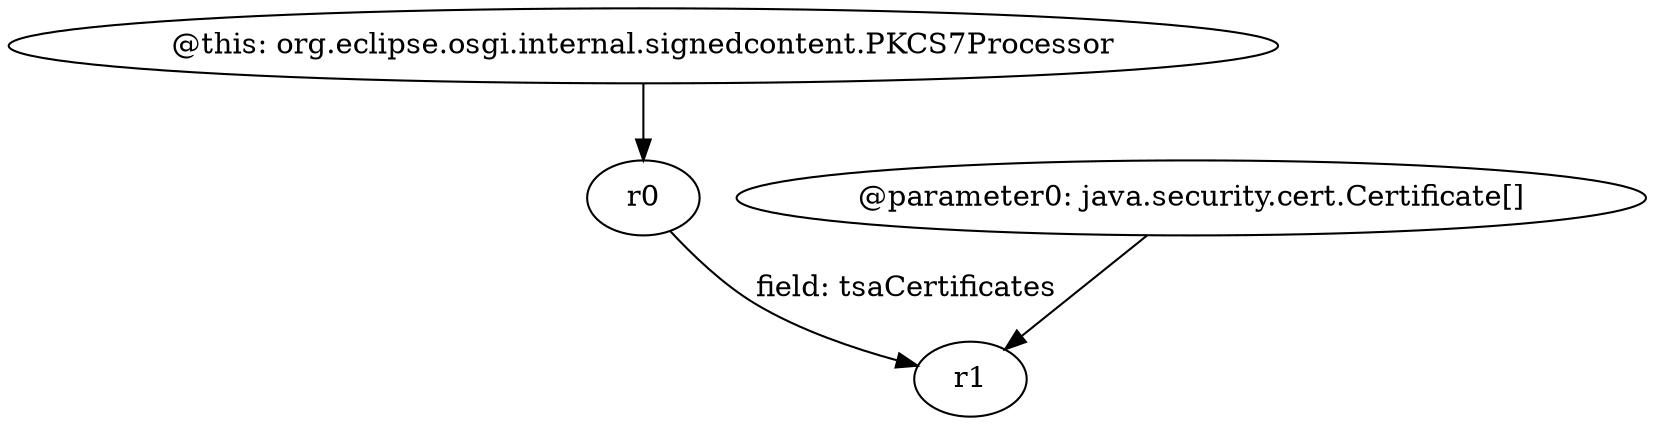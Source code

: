 digraph g {
0[label="@this: org.eclipse.osgi.internal.signedcontent.PKCS7Processor"]
1[label="r0"]
0->1[label=""]
2[label="@parameter0: java.security.cert.Certificate[]"]
3[label="r1"]
2->3[label=""]
1->3[label="field: tsaCertificates"]
}